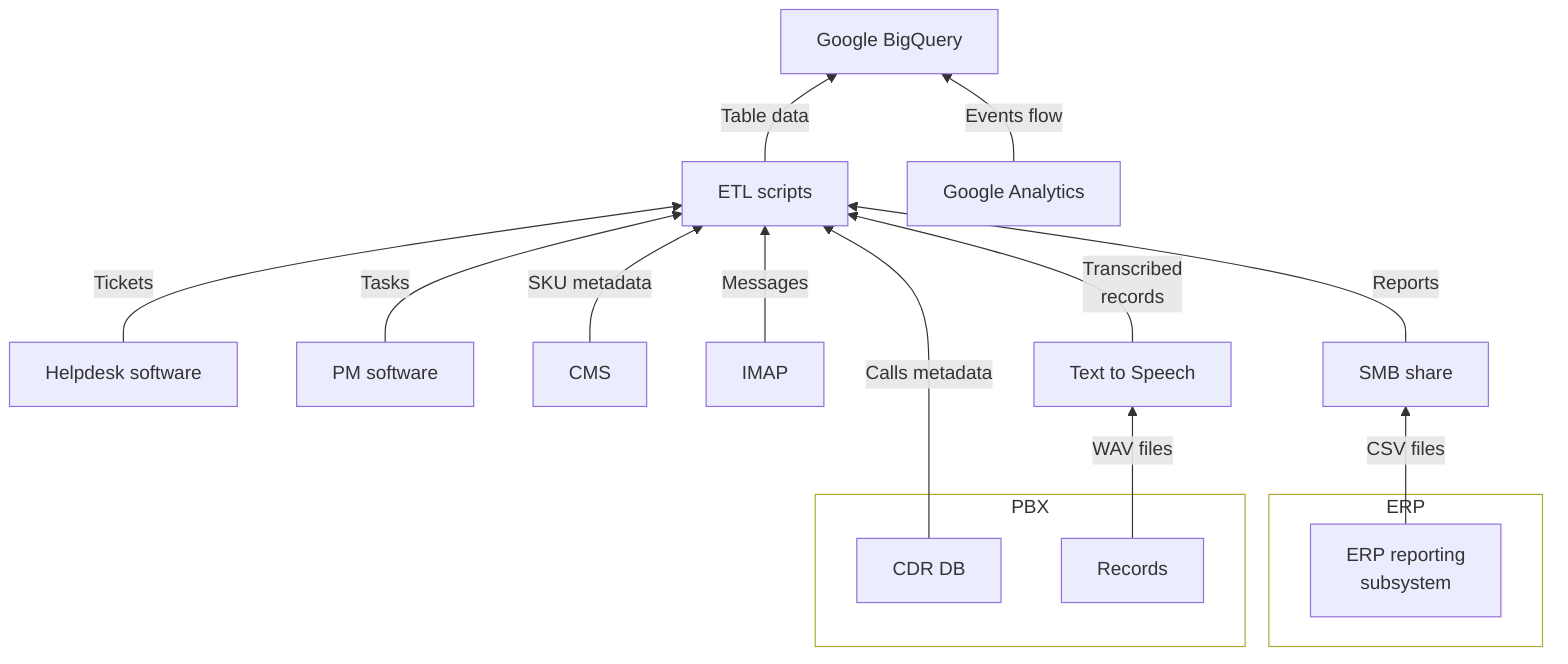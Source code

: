 ---
config:
  theme: default
  look: classic
---
flowchart BT
 subgraph s7["PBX"]
        n53["Records"]
        n12["CDR DB"]
  end
 subgraph s8["ERP"]
        n1["ERP reporting<br>subsystem"]
  end
    n1 -- CSV files --> n59["SMB share"]
    n6["Helpdesk software"] -- Tickets --> n11["ETL scripts"]
    n7["PM software"] -- Tasks --> n11
    n8["CMS"] -- SKU metadata --> n11
    n9["IMAP"] -- Messages --> n11
    n12 -- Calls metadata --> n11
    n53 -- WAV files --> n54["Text to Speech"]
    n11 -- Table data --> n57["Google BigQuery"]
    n54 -- Transcribed<br>records --> n11
    n58["Google Analytics"] -- Events flow --> n57
    n59 -- Reports --> n11
    style s7 fill:transparent
    style s8 fill:transparent